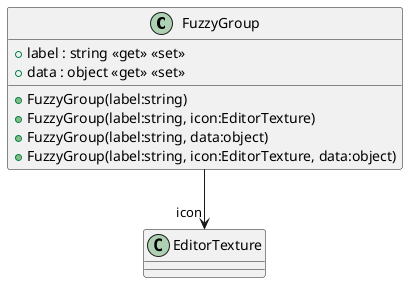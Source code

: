 @startuml
class FuzzyGroup {
    + FuzzyGroup(label:string)
    + FuzzyGroup(label:string, icon:EditorTexture)
    + FuzzyGroup(label:string, data:object)
    + FuzzyGroup(label:string, icon:EditorTexture, data:object)
    + label : string <<get>> <<set>>
    + data : object <<get>> <<set>>
}
FuzzyGroup --> "icon" EditorTexture
@enduml
